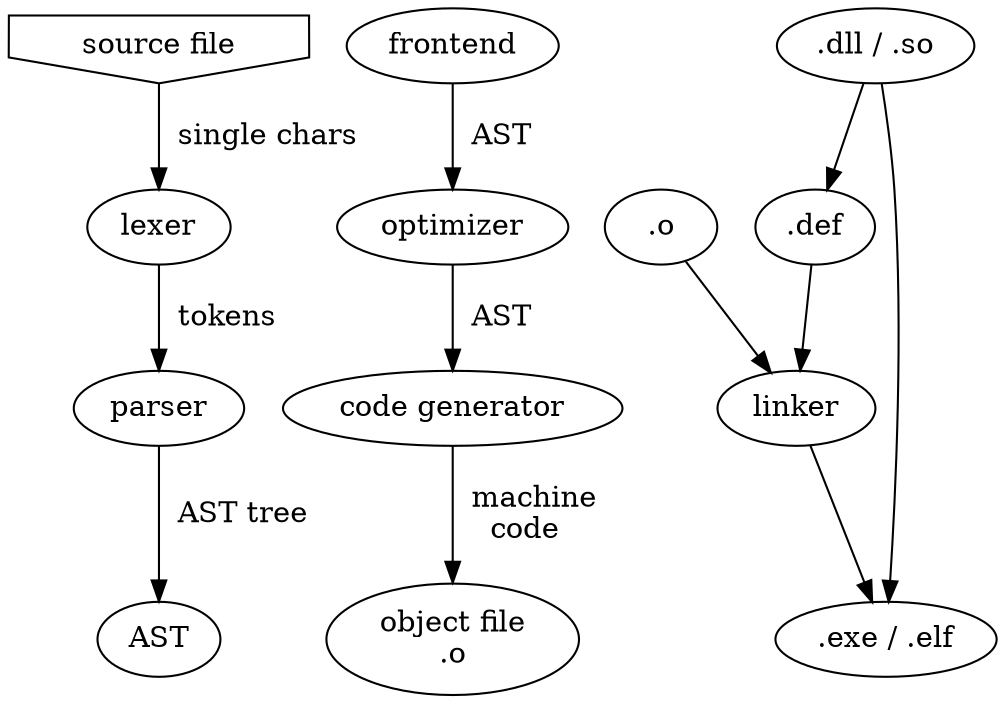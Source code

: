 digraph {

subgraph frontend { label=frontend; 

"source file" [shape=invhouse];
"source file" -> lexer [label="  single chars"];
lexer -> parser [label="  tokens"];
parser -> "AST" [label="  AST tree"]; 
}

subgraph backend { label=backend;

frontend -> "optimizer" -> "code generator" [label="  AST"];
"code generator" -> "object file\l.o" [label="  machine\lcode"];
 
}

subgraph { label=linker;
".o" -> linker;
".dll / .so" -> ".def" -> linker;
linker -> ".exe / .elf";
".dll / .so" -> ".exe / .elf";
}

}